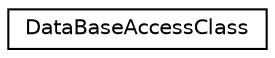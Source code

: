 digraph "Graphical Class Hierarchy"
{
  edge [fontname="Helvetica",fontsize="10",labelfontname="Helvetica",labelfontsize="10"];
  node [fontname="Helvetica",fontsize="10",shape=record];
  rankdir="LR";
  Node1 [label="DataBaseAccessClass",height=0.2,width=0.4,color="black", fillcolor="white", style="filled",URL="$class_data_base_access_class.html",tooltip="Klasse zum Speichern des Spielzustands in der Datenbank. Benutzt eine SQLite Datenbank. "];
}
